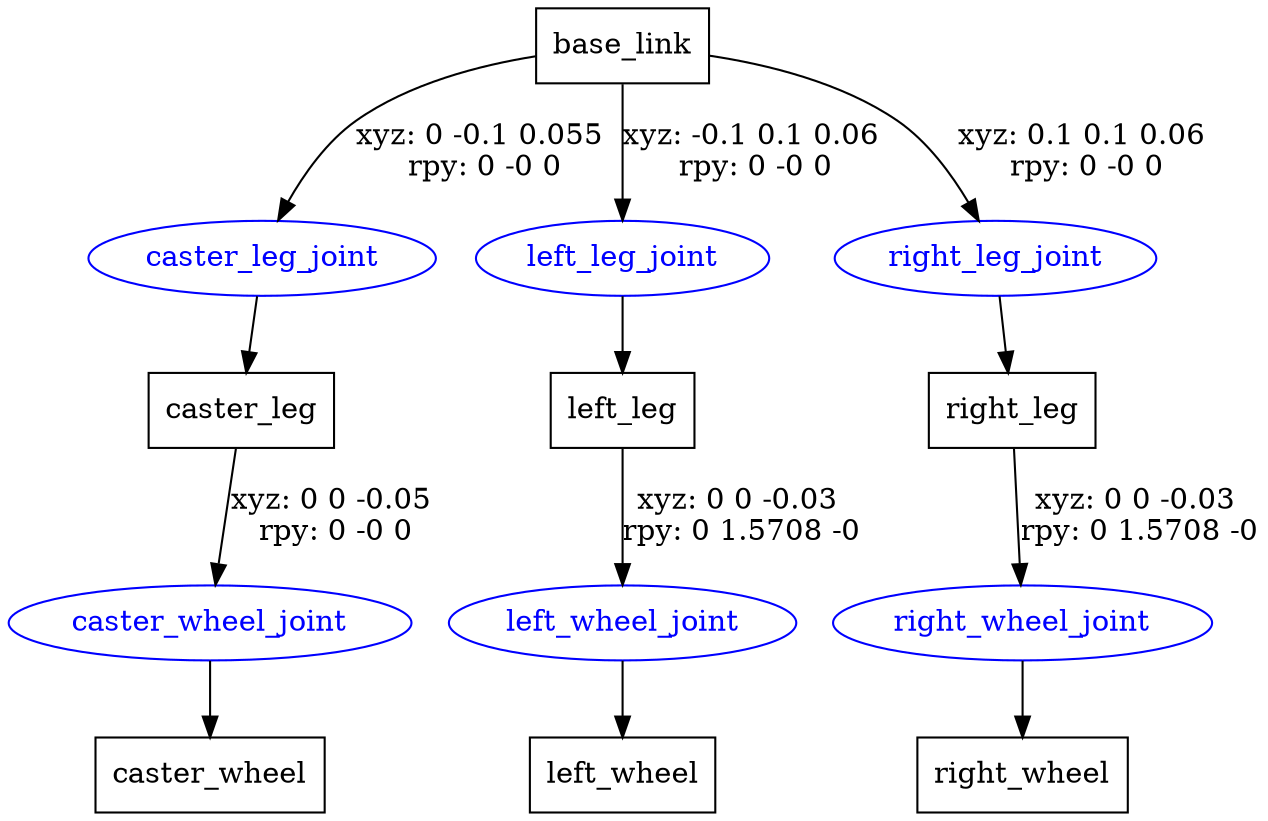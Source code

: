 digraph G {
node [shape=box];
"base_link" [label="base_link"];
"caster_leg" [label="caster_leg"];
"caster_wheel" [label="caster_wheel"];
"left_leg" [label="left_leg"];
"left_wheel" [label="left_wheel"];
"right_leg" [label="right_leg"];
"right_wheel" [label="right_wheel"];
node [shape=ellipse, color=blue, fontcolor=blue];
"base_link" -> "caster_leg_joint" [label="xyz: 0 -0.1 0.055 \nrpy: 0 -0 0"]
"caster_leg_joint" -> "caster_leg"
"caster_leg" -> "caster_wheel_joint" [label="xyz: 0 0 -0.05 \nrpy: 0 -0 0"]
"caster_wheel_joint" -> "caster_wheel"
"base_link" -> "left_leg_joint" [label="xyz: -0.1 0.1 0.06 \nrpy: 0 -0 0"]
"left_leg_joint" -> "left_leg"
"left_leg" -> "left_wheel_joint" [label="xyz: 0 0 -0.03 \nrpy: 0 1.5708 -0"]
"left_wheel_joint" -> "left_wheel"
"base_link" -> "right_leg_joint" [label="xyz: 0.1 0.1 0.06 \nrpy: 0 -0 0"]
"right_leg_joint" -> "right_leg"
"right_leg" -> "right_wheel_joint" [label="xyz: 0 0 -0.03 \nrpy: 0 1.5708 -0"]
"right_wheel_joint" -> "right_wheel"
}
